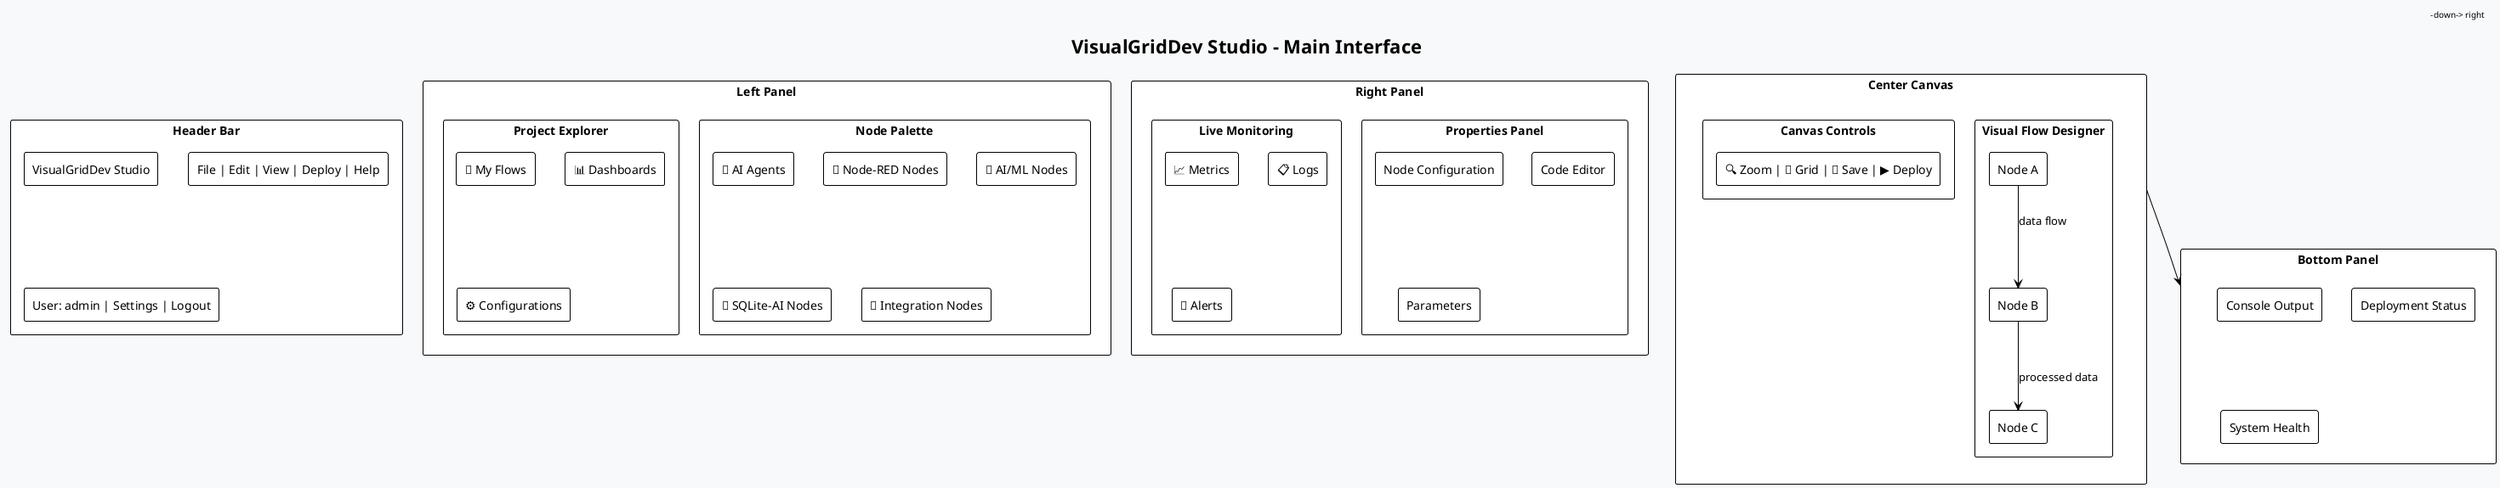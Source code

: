@startuml
!theme plain
skinparam backgroundColor #f8f9fa
skinparam componentStyle rectangle

title VisualGridDev Studio - Main Interface

rectangle "Header Bar" as header {
  rectangle "VisualGridDev Studio" as logo
  rectangle "File | Edit | View | Deploy | Help" as menu
  rectangle "User: admin | Settings | Logout" as user
}

rectangle "Left Panel" as left {
  rectangle "Node Palette" as palette {
    rectangle "🤖 AI Agents" as agents
    rectangle "🔄 Node-RED Nodes" as nodered
    rectangle "🧠 AI/ML Nodes" as aiml
    rectangle "💾 SQLite-AI Nodes" as sqlite
    rectangle "🔌 Integration Nodes" as integration
  }
  
  rectangle "Project Explorer" as explorer {
    rectangle "📁 My Flows" as flows
    rectangle "📊 Dashboards" as dashboards
    rectangle "⚙️ Configurations" as configs
  }
}

rectangle "Center Canvas" as canvas {
  rectangle "Visual Flow Designer" as designer {
    rectangle "Node A" as nodeA
    rectangle "Node B" as nodeB
    rectangle "Node C" as nodeC
    nodeA --> nodeB : data flow
    nodeB --> nodeC : processed data
  }
  
  rectangle "Canvas Controls" as controls {
    rectangle "🔍 Zoom | 📐 Grid | 💾 Save | ▶️ Deploy" as toolbar
  }
}

rectangle "Right Panel" as right {
  rectangle "Properties Panel" as properties {
    rectangle "Node Configuration" as nodeconfig
    rectangle "Code Editor" as codeeditor
    rectangle "Parameters" as params
  }
  
  rectangle "Live Monitoring" as monitoring {
    rectangle "📈 Metrics" as metrics
    rectangle "📋 Logs" as logs
    rectangle "🚨 Alerts" as alerts
  }
}

rectangle "Bottom Panel" as bottom {
  rectangle "Console Output" as console
  rectangle "Deployment Status" as deploy
  rectangle "System Health" as health
}

header -down-> left
header -down-> canvas
header -down-> right
canvas -down-> bottom

@enduml